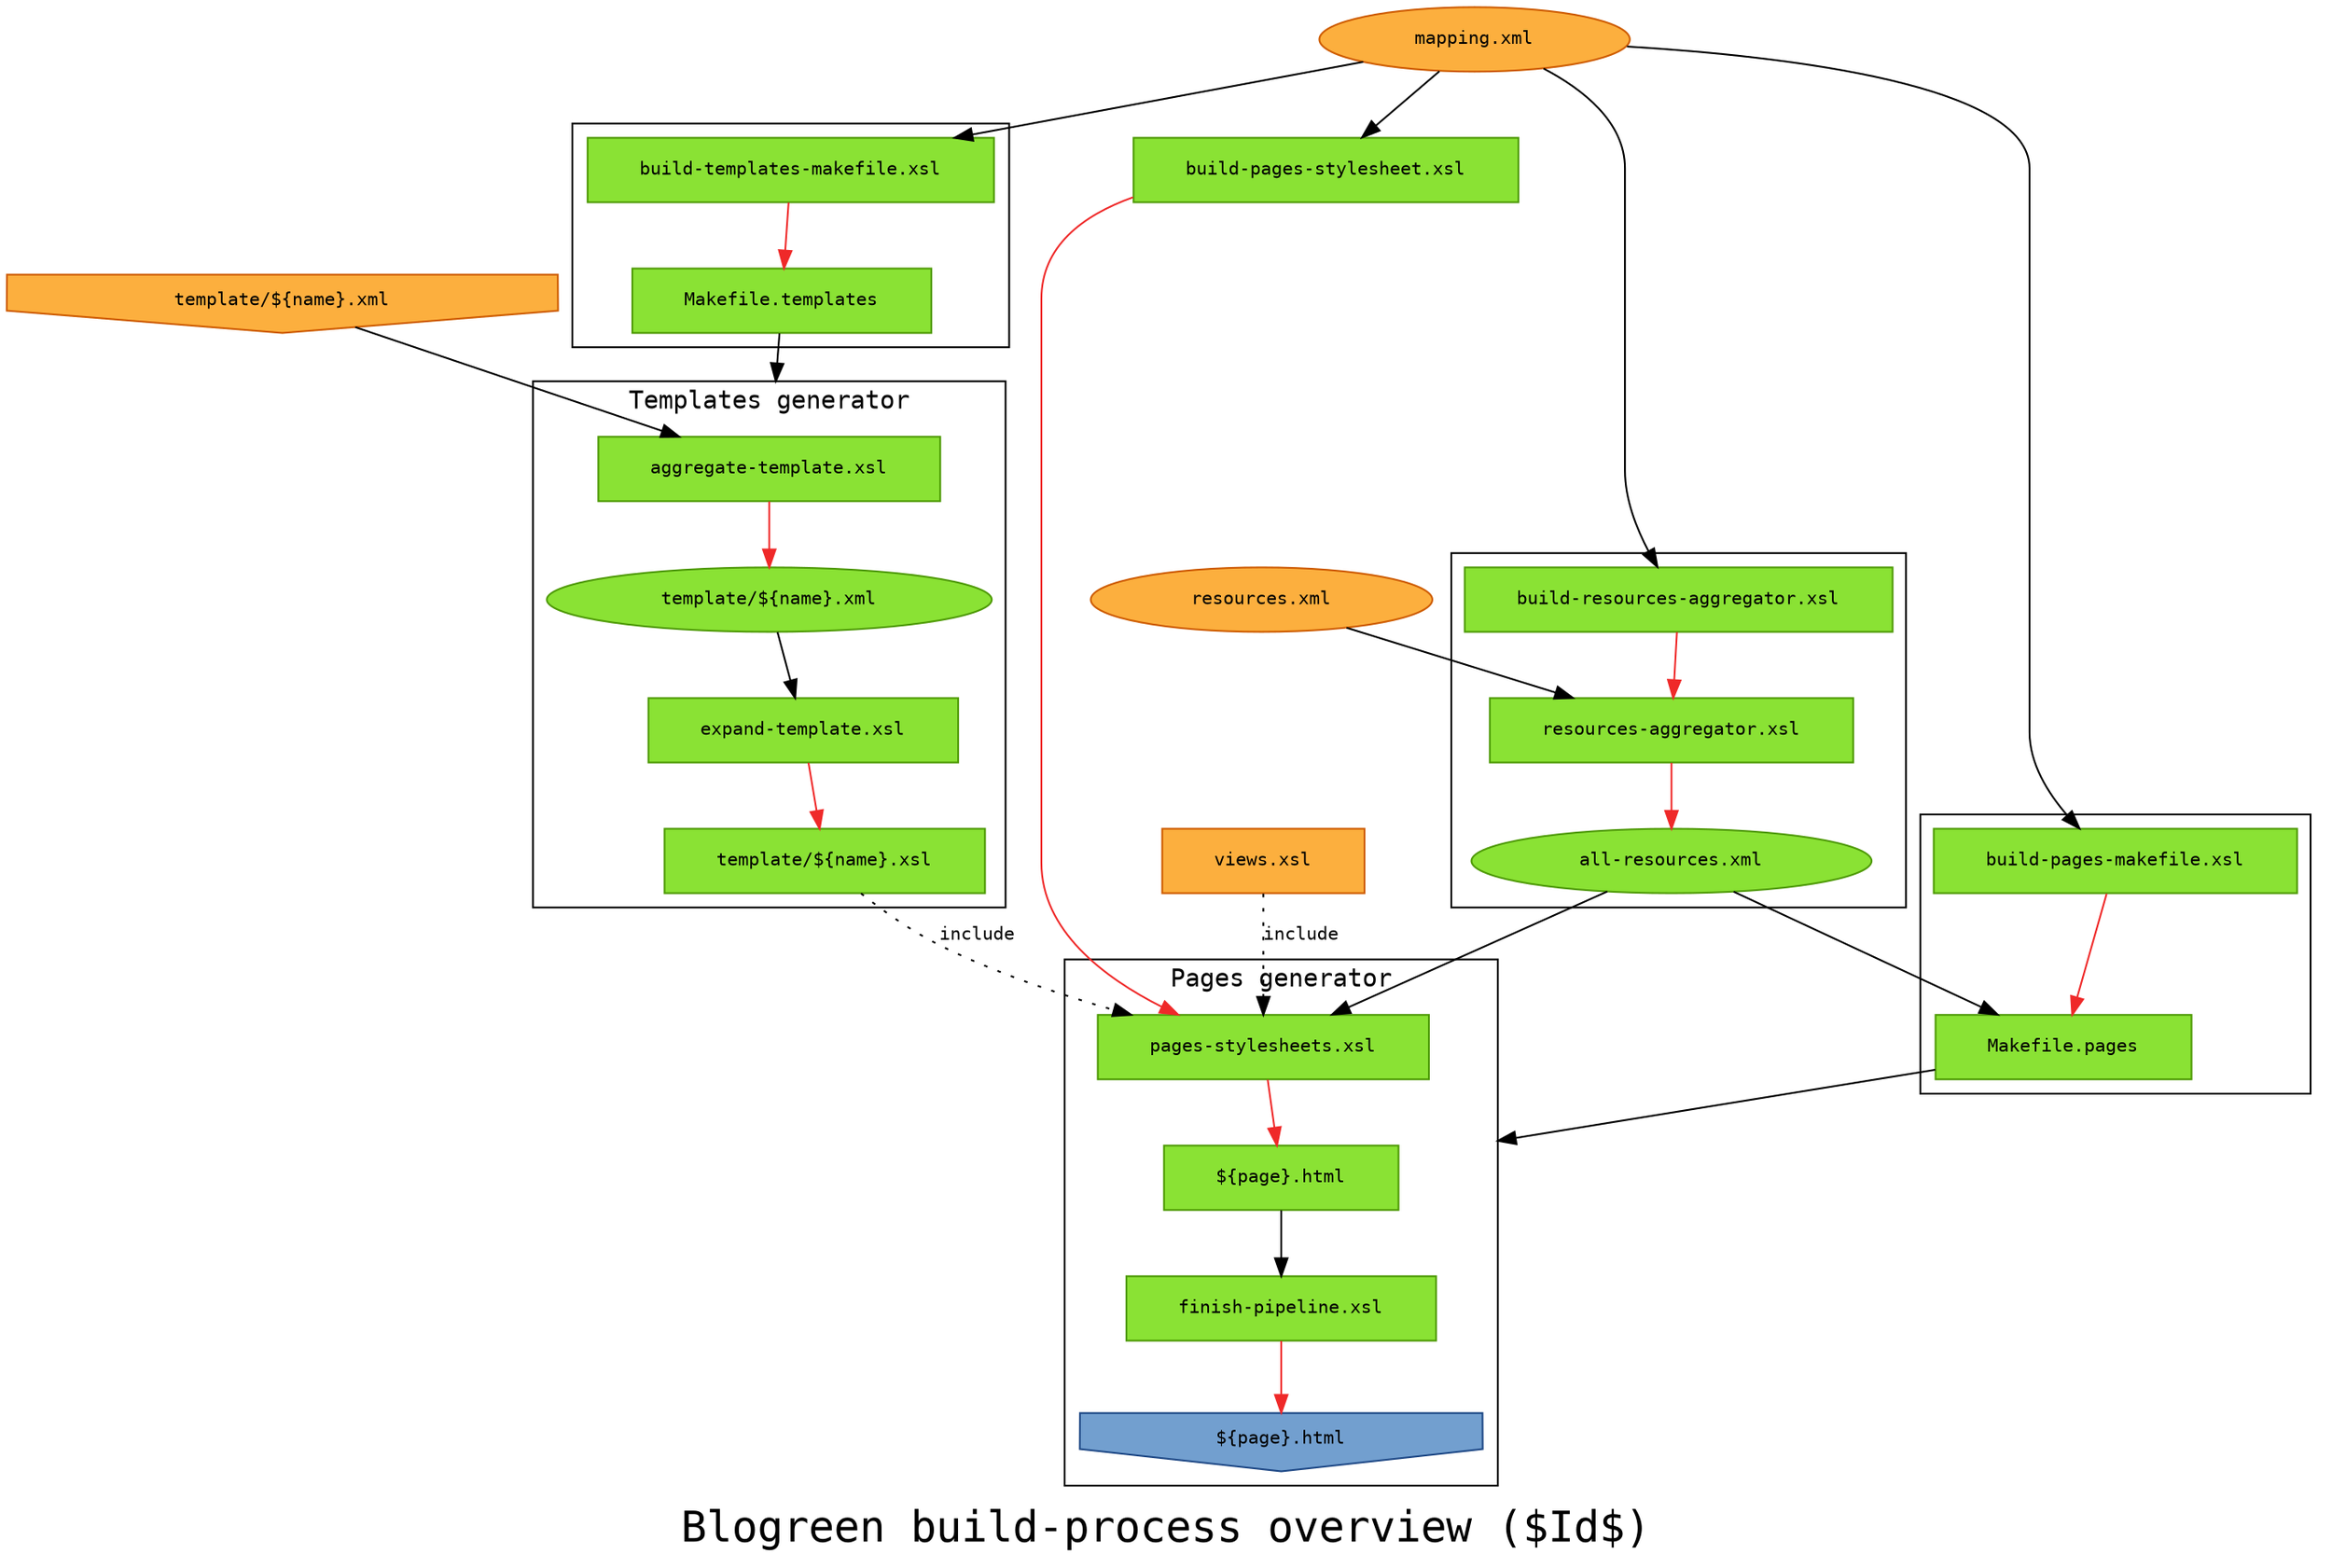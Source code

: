 /*
 * Describe the global process of generating pages.
 */
digraph Blogreen {
    compound=true;
    fontname=inconsolata;
    fontsize=14;
    node[fontname=inconsolata, fontsize=10, margin=".4, .1", style=filled, fillcolor="#8ae234", color="#4e9a06"];
    edge[fontname=inconsolata, fontsize=10];

    node[shape=box]
    res		[label="resources.xml", shape=ellipse, fillcolor="#fcaf3e", color="#ce5c00"];
    map		[label="mapping.xml", shape=ellipse, fillcolor="#fcaf3e", color="#ce5c00"];

    subgraph clusterPagesMakefile {
	bpm		[label="build-pages-makefile.xsl"];
	pm		[label="Makefile.pages"];
    }

    bps		[label="build-pages-stylesheet.xsl"];

    subgraph clusterTemplatesMakefile {
	btm		[label="build-templates-makefile.xsl"];
	tm		[label="Makefile.templates"];
    }

    srctmplxml		[label="template/${name}.xml", shape=invhouse, fillcolor="#fcaf3e", color="#ce5c00"];

    subgraph clusterTemplates {
	label = "Templates generator";
	shape=box;
	objtmplxml	[label="template/${name}.xml", shape=ellipse];
	objtmplxsl	[label="template/${name}.xsl"];

	at		[label="aggregate-template.xsl"];
	et		[label="expand-template.xsl"];

	at -> objtmplxml [color="#ef2929"];
	objtmplxml -> et;
	et -> objtmplxsl [color="#ef2929"];
    }
	srctmplxml -> at;

    subgraph clusterResources {
	ra		[label="resources-aggregator.xsl"];
	bra		[label="build-resources-aggregator.xsl"];
	allres		[label="all-resources.xml", shape=ellipse];
    }

    subgraph clusterPages {
	label = "Pages generator";
	ps		[label="pages-stylesheets.xsl"];
	index		[label="${page}.html"];
	fp		[label="finish-pipeline.xsl"];
	pindex		[label="${page}.html", shape=invhouse, fillcolor="#729fcf", color="#204a87"];

	index -> fp;
    }

    views		[label="views.xsl", fillcolor="#fcaf3e", color="#ce5c00"];

    tm -> at [lhead=clusterTemplates];

    map -> bra;
    res -> ra;

    map -> bps;
    allres -> ps;
    {views; objtmplxsl} -> ps [label=include, style=dotted];

    map -> bpm;
    allres -> pm;

    map -> btm;

    pm -> index [lhead=clusterPages];

    edge[color="#ef2929"];
    bra -> ra -> allres;
    bps -> ps;
    bpm -> pm;
    btm -> tm;
    ps -> index;
    fp -> pindex;

    fontsize=24;
    label="Blogreen build-process overview ($Id$)";
}
